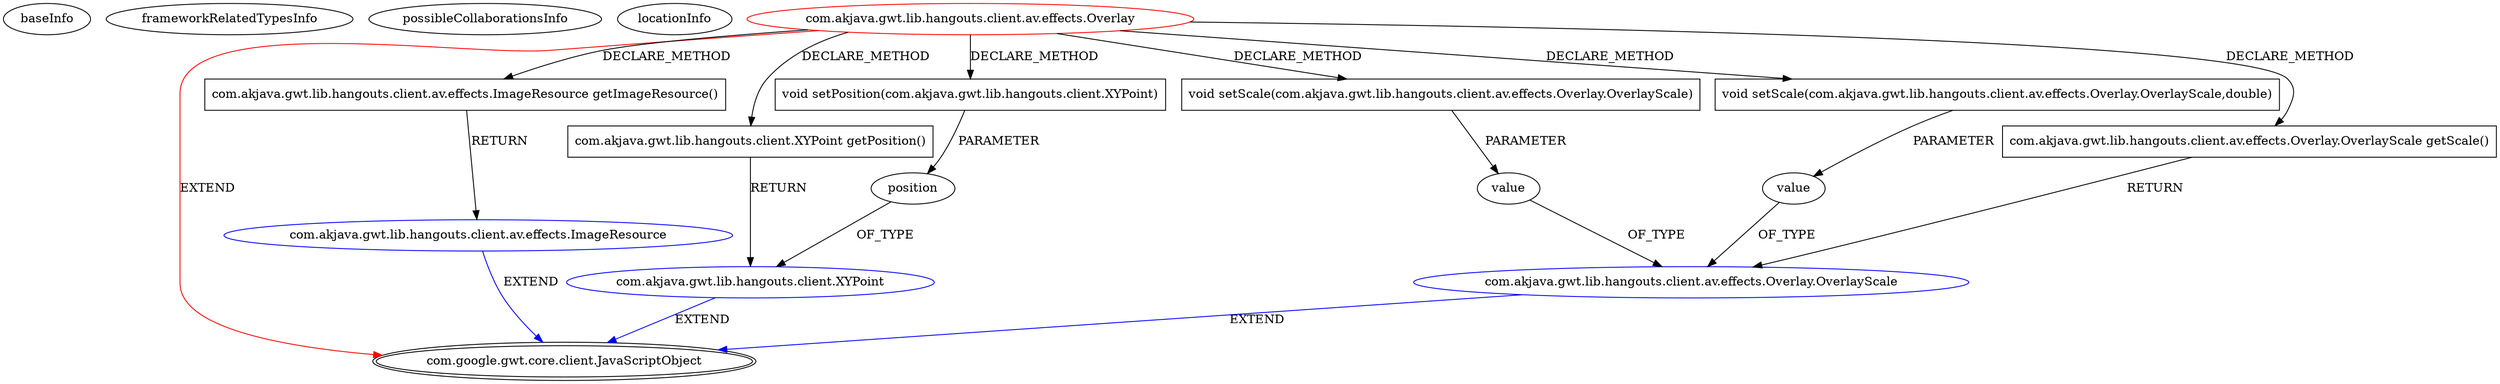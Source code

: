 digraph {
baseInfo[graphId=598,category="extension_graph",isAnonymous=false,possibleRelation=true]
frameworkRelatedTypesInfo[0="com.google.gwt.core.client.JavaScriptObject"]
possibleCollaborationsInfo[0="598~CLIENT_METHOD_DECLARATION-PARAMETER_DECLARATION-CLIENT_METHOD_DECLARATION-RETURN_TYPE-~com.google.gwt.core.client.JavaScriptObject ~com.google.gwt.core.client.JavaScriptObject ~false~false",1="598~CLIENT_METHOD_DECLARATION-RETURN_TYPE-~com.google.gwt.core.client.JavaScriptObject ~com.google.gwt.core.client.JavaScriptObject ~false~false",2="598~CLIENT_METHOD_DECLARATION-PARAMETER_DECLARATION-CLIENT_METHOD_DECLARATION-PARAMETER_DECLARATION-CLIENT_METHOD_DECLARATION-RETURN_TYPE-~com.google.gwt.core.client.JavaScriptObject ~com.google.gwt.core.client.JavaScriptObject ~false~false"]
locationInfo[projectName="akjava-GWT-Hangouts",filePath="/akjava-GWT-Hangouts/GWT-Hangouts-master/src/com/akjava/gwt/lib/hangouts/client/av/effects/Overlay.java",contextSignature="Overlay",graphId="598"]
0[label="com.akjava.gwt.lib.hangouts.client.av.effects.Overlay",vertexType="ROOT_CLIENT_CLASS_DECLARATION",isFrameworkType=false,color=red]
1[label="com.google.gwt.core.client.JavaScriptObject",vertexType="FRAMEWORK_CLASS_TYPE",isFrameworkType=true,peripheries=2]
3[label="com.akjava.gwt.lib.hangouts.client.av.effects.ImageResource getImageResource()",vertexType="CLIENT_METHOD_DECLARATION",isFrameworkType=false,shape=box]
4[label="com.akjava.gwt.lib.hangouts.client.av.effects.ImageResource",vertexType="REFERENCE_CLIENT_CLASS_DECLARATION",isFrameworkType=false,color=blue]
6[label="com.akjava.gwt.lib.hangouts.client.XYPoint getPosition()",vertexType="CLIENT_METHOD_DECLARATION",isFrameworkType=false,shape=box]
7[label="com.akjava.gwt.lib.hangouts.client.XYPoint",vertexType="REFERENCE_CLIENT_CLASS_DECLARATION",isFrameworkType=false,color=blue]
10[label="com.akjava.gwt.lib.hangouts.client.av.effects.Overlay.OverlayScale getScale()",vertexType="CLIENT_METHOD_DECLARATION",isFrameworkType=false,shape=box]
11[label="com.akjava.gwt.lib.hangouts.client.av.effects.Overlay.OverlayScale",vertexType="REFERENCE_CLIENT_CLASS_DECLARATION",isFrameworkType=false,color=blue]
16[label="void setPosition(com.akjava.gwt.lib.hangouts.client.XYPoint)",vertexType="CLIENT_METHOD_DECLARATION",isFrameworkType=false,shape=box]
17[label="position",vertexType="PARAMETER_DECLARATION",isFrameworkType=false]
20[label="void setScale(com.akjava.gwt.lib.hangouts.client.av.effects.Overlay.OverlayScale)",vertexType="CLIENT_METHOD_DECLARATION",isFrameworkType=false,shape=box]
21[label="value",vertexType="PARAMETER_DECLARATION",isFrameworkType=false]
23[label="void setScale(com.akjava.gwt.lib.hangouts.client.av.effects.Overlay.OverlayScale,double)",vertexType="CLIENT_METHOD_DECLARATION",isFrameworkType=false,shape=box]
24[label="value",vertexType="PARAMETER_DECLARATION",isFrameworkType=false]
0->1[label="EXTEND",color=red]
0->3[label="DECLARE_METHOD"]
4->1[label="EXTEND",color=blue]
3->4[label="RETURN"]
0->6[label="DECLARE_METHOD"]
7->1[label="EXTEND",color=blue]
6->7[label="RETURN"]
0->10[label="DECLARE_METHOD"]
11->1[label="EXTEND",color=blue]
10->11[label="RETURN"]
0->16[label="DECLARE_METHOD"]
17->7[label="OF_TYPE"]
16->17[label="PARAMETER"]
0->20[label="DECLARE_METHOD"]
21->11[label="OF_TYPE"]
20->21[label="PARAMETER"]
0->23[label="DECLARE_METHOD"]
24->11[label="OF_TYPE"]
23->24[label="PARAMETER"]
}
